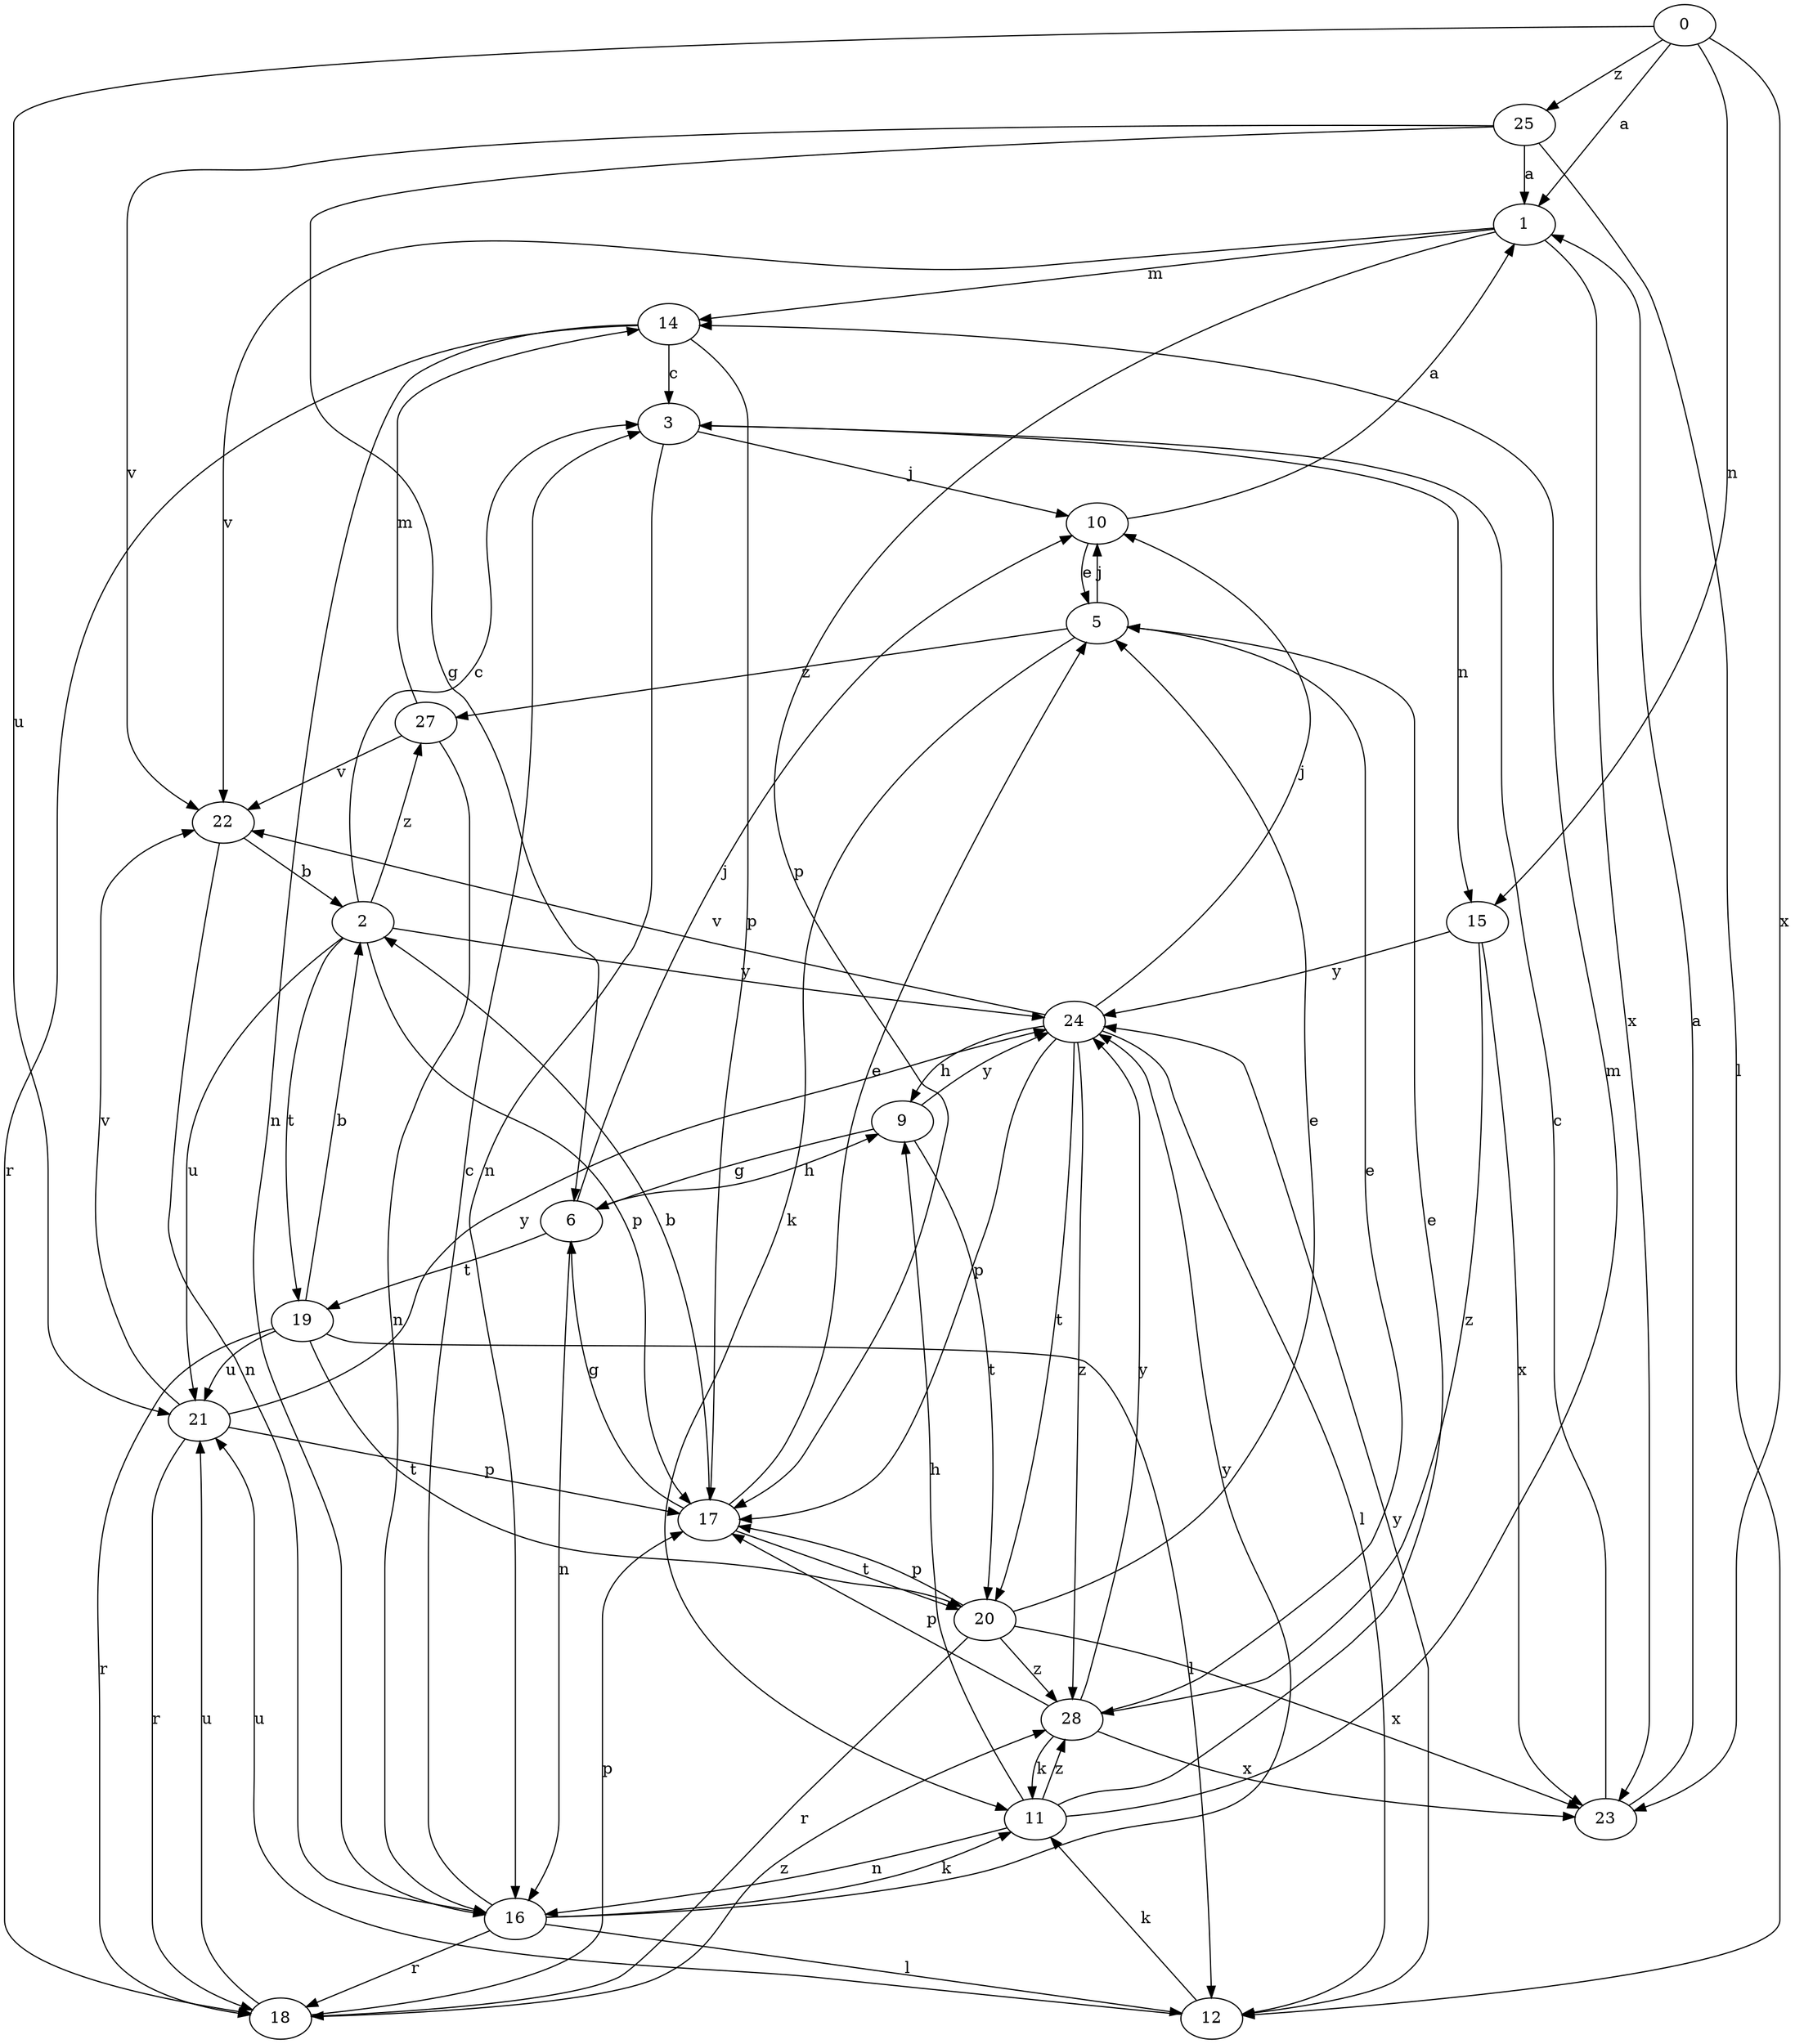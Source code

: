 strict digraph  {
0;
1;
2;
3;
5;
6;
9;
10;
11;
12;
14;
15;
16;
17;
18;
19;
20;
21;
22;
23;
24;
25;
27;
28;
0 -> 1  [label=a];
0 -> 15  [label=n];
0 -> 21  [label=u];
0 -> 23  [label=x];
0 -> 25  [label=z];
1 -> 14  [label=m];
1 -> 17  [label=p];
1 -> 22  [label=v];
1 -> 23  [label=x];
2 -> 3  [label=c];
2 -> 17  [label=p];
2 -> 19  [label=t];
2 -> 21  [label=u];
2 -> 24  [label=y];
2 -> 27  [label=z];
3 -> 10  [label=j];
3 -> 15  [label=n];
3 -> 16  [label=n];
5 -> 10  [label=j];
5 -> 11  [label=k];
5 -> 27  [label=z];
6 -> 9  [label=h];
6 -> 10  [label=j];
6 -> 16  [label=n];
6 -> 19  [label=t];
9 -> 6  [label=g];
9 -> 20  [label=t];
9 -> 24  [label=y];
10 -> 1  [label=a];
10 -> 5  [label=e];
11 -> 5  [label=e];
11 -> 9  [label=h];
11 -> 14  [label=m];
11 -> 16  [label=n];
11 -> 28  [label=z];
12 -> 11  [label=k];
12 -> 21  [label=u];
12 -> 24  [label=y];
14 -> 3  [label=c];
14 -> 16  [label=n];
14 -> 17  [label=p];
14 -> 18  [label=r];
15 -> 23  [label=x];
15 -> 24  [label=y];
15 -> 28  [label=z];
16 -> 3  [label=c];
16 -> 11  [label=k];
16 -> 12  [label=l];
16 -> 18  [label=r];
16 -> 24  [label=y];
17 -> 2  [label=b];
17 -> 5  [label=e];
17 -> 6  [label=g];
17 -> 20  [label=t];
18 -> 17  [label=p];
18 -> 21  [label=u];
18 -> 28  [label=z];
19 -> 2  [label=b];
19 -> 12  [label=l];
19 -> 18  [label=r];
19 -> 20  [label=t];
19 -> 21  [label=u];
20 -> 5  [label=e];
20 -> 17  [label=p];
20 -> 18  [label=r];
20 -> 23  [label=x];
20 -> 28  [label=z];
21 -> 17  [label=p];
21 -> 18  [label=r];
21 -> 22  [label=v];
21 -> 24  [label=y];
22 -> 2  [label=b];
22 -> 16  [label=n];
23 -> 1  [label=a];
23 -> 3  [label=c];
24 -> 9  [label=h];
24 -> 10  [label=j];
24 -> 12  [label=l];
24 -> 17  [label=p];
24 -> 20  [label=t];
24 -> 22  [label=v];
24 -> 28  [label=z];
25 -> 1  [label=a];
25 -> 6  [label=g];
25 -> 12  [label=l];
25 -> 22  [label=v];
27 -> 14  [label=m];
27 -> 16  [label=n];
27 -> 22  [label=v];
28 -> 5  [label=e];
28 -> 11  [label=k];
28 -> 17  [label=p];
28 -> 23  [label=x];
28 -> 24  [label=y];
}
